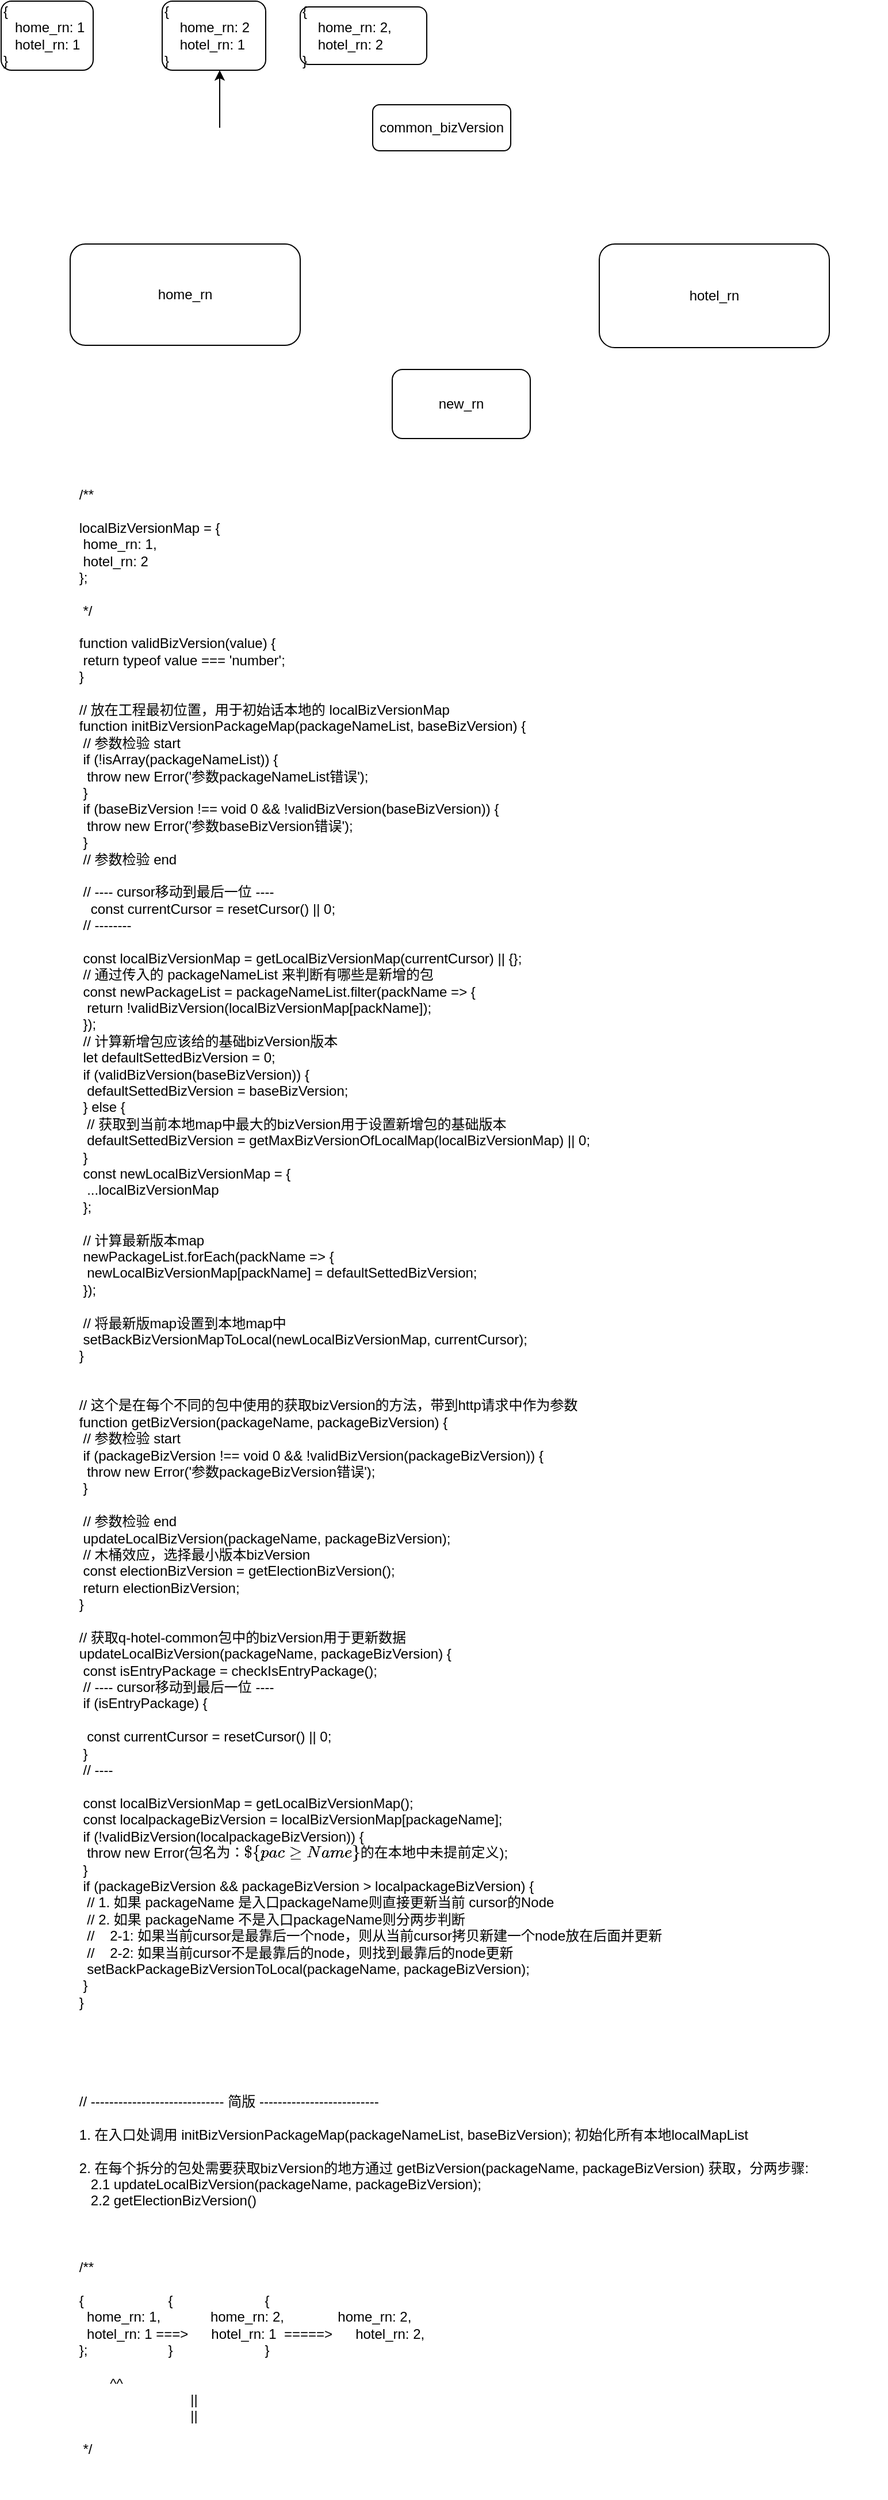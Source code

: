 <mxfile version="12.3.7" type="github" pages="1">
  <diagram id="MsyOhonskGWFi_sxvJIa" name="Page-1">
    <mxGraphModel dx="926" dy="561" grid="1" gridSize="10" guides="1" tooltips="1" connect="1" arrows="1" fold="1" page="1" pageScale="1" pageWidth="827" pageHeight="1169" math="0" shadow="0">
      <root>
        <mxCell id="0"/>
        <mxCell id="1" parent="0"/>
        <mxCell id="eBJHunfSjEwtxHHmSKfD-1" value="hotel_rn" style="rounded=1;whiteSpace=wrap;html=1;" vertex="1" parent="1">
          <mxGeometry x="550" y="241" width="200" height="90" as="geometry"/>
        </mxCell>
        <mxCell id="eBJHunfSjEwtxHHmSKfD-2" value="home_rn" style="rounded=1;whiteSpace=wrap;html=1;" vertex="1" parent="1">
          <mxGeometry x="90" y="241" width="200" height="88" as="geometry"/>
        </mxCell>
        <mxCell id="eBJHunfSjEwtxHHmSKfD-3" value="new_rn" style="rounded=1;whiteSpace=wrap;html=1;" vertex="1" parent="1">
          <mxGeometry x="370" y="350" width="120" height="60" as="geometry"/>
        </mxCell>
        <mxCell id="eBJHunfSjEwtxHHmSKfD-4" value="common_bizVersion" style="rounded=1;whiteSpace=wrap;html=1;" vertex="1" parent="1">
          <mxGeometry x="353" y="120" width="120" height="40" as="geometry"/>
        </mxCell>
        <mxCell id="eBJHunfSjEwtxHHmSKfD-6" value="{&lt;br&gt;&amp;nbsp; &amp;nbsp;home_rn: 1&lt;br&gt;&amp;nbsp; &amp;nbsp;hotel_rn: 1&lt;br&gt;}" style="rounded=1;whiteSpace=wrap;html=1;align=left;" vertex="1" parent="1">
          <mxGeometry x="30" y="30" width="80" height="60" as="geometry"/>
        </mxCell>
        <mxCell id="eBJHunfSjEwtxHHmSKfD-7" value="{&lt;br&gt;&amp;nbsp; &amp;nbsp; home_rn: 2&lt;br&gt;&amp;nbsp; &amp;nbsp; hotel_rn: 1&lt;br&gt;}" style="rounded=1;whiteSpace=wrap;html=1;align=left;" vertex="1" parent="1">
          <mxGeometry x="170" y="30" width="90" height="60" as="geometry"/>
        </mxCell>
        <mxCell id="eBJHunfSjEwtxHHmSKfD-10" value="" style="endArrow=classic;html=1;" edge="1" parent="1">
          <mxGeometry width="50" height="50" relative="1" as="geometry">
            <mxPoint x="220" y="140" as="sourcePoint"/>
            <mxPoint x="220" y="90" as="targetPoint"/>
          </mxGeometry>
        </mxCell>
        <mxCell id="eBJHunfSjEwtxHHmSKfD-11" value="{&lt;br&gt;&amp;nbsp; &amp;nbsp; home_rn: 2,&lt;br&gt;&amp;nbsp; &amp;nbsp; hotel_rn: 2&lt;br&gt;}" style="rounded=1;whiteSpace=wrap;html=1;align=left;" vertex="1" parent="1">
          <mxGeometry x="290" y="35" width="110" height="50" as="geometry"/>
        </mxCell>
        <mxCell id="eBJHunfSjEwtxHHmSKfD-14" value="&lt;div&gt;&lt;br&gt;&lt;/div&gt;&lt;div style=&quot;text-align: left&quot;&gt;/**&lt;/div&gt;&lt;div style=&quot;text-align: left&quot;&gt;&lt;br&gt;&lt;/div&gt;&lt;div style=&quot;text-align: left&quot;&gt;localBizVersionMap = {&lt;/div&gt;&lt;div style=&quot;text-align: left&quot;&gt;&lt;span style=&quot;white-space: pre&quot;&gt;	&lt;/span&gt;home_rn: 1,&lt;/div&gt;&lt;div style=&quot;text-align: left&quot;&gt;&lt;span style=&quot;white-space: pre&quot;&gt;	&lt;/span&gt;hotel_rn: 2&lt;span style=&quot;white-space: pre&quot;&gt;	&lt;/span&gt;&lt;/div&gt;&lt;div style=&quot;text-align: left&quot;&gt;};&lt;/div&gt;&lt;div style=&quot;text-align: left&quot;&gt;&lt;br&gt;&lt;/div&gt;&lt;div style=&quot;text-align: left&quot;&gt;&amp;nbsp;*/&lt;/div&gt;&lt;div style=&quot;text-align: left&quot;&gt;&lt;br&gt;&lt;/div&gt;&lt;div style=&quot;text-align: left&quot;&gt;function validBizVersion(value) {&lt;/div&gt;&lt;div style=&quot;text-align: left&quot;&gt;&lt;span style=&quot;white-space: pre&quot;&gt;	&lt;/span&gt;return typeof value === &#39;number&#39;;&lt;/div&gt;&lt;div style=&quot;text-align: left&quot;&gt;}&lt;/div&gt;&lt;div style=&quot;text-align: left&quot;&gt;&lt;br&gt;&lt;/div&gt;&lt;div style=&quot;text-align: left&quot;&gt;// 放在工程最初位置，用于初始话本地的 localBizVersionMap&lt;/div&gt;&lt;div style=&quot;text-align: left&quot;&gt;function initBizVersionPackageMap(packageNameList, baseBizVersion) {&lt;/div&gt;&lt;div style=&quot;text-align: left&quot;&gt;&lt;span style=&quot;white-space: pre&quot;&gt;	&lt;/span&gt;// 参数检验 start&lt;/div&gt;&lt;div style=&quot;text-align: left&quot;&gt;&lt;span style=&quot;white-space: pre&quot;&gt;	&lt;/span&gt;if (!isArray(packageNameList)) {&lt;/div&gt;&lt;div style=&quot;text-align: left&quot;&gt;&lt;span style=&quot;white-space: pre&quot;&gt;		&lt;/span&gt;throw new Error(&#39;参数packageNameList错误&#39;);&lt;/div&gt;&lt;div style=&quot;text-align: left&quot;&gt;&lt;span style=&quot;white-space: pre&quot;&gt;	&lt;/span&gt;}&lt;/div&gt;&lt;div style=&quot;text-align: left&quot;&gt;&lt;span style=&quot;white-space: pre&quot;&gt;	&lt;/span&gt;if (baseBizVersion !== void 0 &amp;amp;&amp;amp; !validBizVersion(baseBizVersion)) {&lt;/div&gt;&lt;div style=&quot;text-align: left&quot;&gt;&lt;span style=&quot;white-space: pre&quot;&gt;		&lt;/span&gt;throw new Error(&#39;参数baseBizVersion错误&#39;);&lt;/div&gt;&lt;div style=&quot;text-align: left&quot;&gt;&lt;span style=&quot;white-space: pre&quot;&gt;	&lt;/span&gt;}&lt;/div&gt;&lt;div style=&quot;text-align: left&quot;&gt;&lt;span style=&quot;white-space: pre&quot;&gt;	&lt;/span&gt;// 参数检验 end&lt;/div&gt;&lt;div style=&quot;text-align: left&quot;&gt;&lt;br&gt;&lt;/div&gt;&lt;div style=&quot;text-align: left&quot;&gt;&lt;span style=&quot;white-space: pre&quot;&gt;	&lt;/span&gt;// ---- cursor移动到最后一位 ----&lt;/div&gt;&lt;div style=&quot;text-align: left&quot;&gt;&lt;span style=&quot;white-space: pre&quot;&gt;	&lt;/span&gt;&amp;nbsp; const currentCursor = resetCursor() || 0;&lt;/div&gt;&lt;div style=&quot;text-align: left&quot;&gt;&lt;span style=&quot;white-space: pre&quot;&gt;	&lt;/span&gt;// --------&lt;/div&gt;&lt;div style=&quot;text-align: left&quot;&gt;&lt;br&gt;&lt;/div&gt;&lt;div style=&quot;text-align: left&quot;&gt;&lt;span style=&quot;white-space: pre&quot;&gt;	&lt;/span&gt;const localBizVersionMap = getLocalBizVersionMap(currentCursor) || {};&lt;/div&gt;&lt;div style=&quot;text-align: left&quot;&gt;&lt;span style=&quot;white-space: pre&quot;&gt;	&lt;/span&gt;// 通过传入的 packageNameList 来判断有哪些是新增的包&lt;/div&gt;&lt;div style=&quot;text-align: left&quot;&gt;&lt;span style=&quot;white-space: pre&quot;&gt;	&lt;/span&gt;const newPackageList = packageNameList.filter(packName =&amp;gt; {&lt;/div&gt;&lt;div style=&quot;text-align: left&quot;&gt;&lt;span style=&quot;white-space: pre&quot;&gt;		&lt;/span&gt;return !validBizVersion(localBizVersionMap[packName]);&lt;/div&gt;&lt;div style=&quot;text-align: left&quot;&gt;&lt;span style=&quot;white-space: pre&quot;&gt;	&lt;/span&gt;});&lt;/div&gt;&lt;div style=&quot;text-align: left&quot;&gt;&lt;span style=&quot;white-space: pre&quot;&gt;	&lt;/span&gt;// 计算新增包应该给的基础bizVersion版本&lt;/div&gt;&lt;div style=&quot;text-align: left&quot;&gt;&lt;span style=&quot;white-space: pre&quot;&gt;	&lt;/span&gt;let defaultSettedBizVersion = 0;&lt;/div&gt;&lt;div style=&quot;text-align: left&quot;&gt;&lt;span style=&quot;white-space: pre&quot;&gt;	&lt;/span&gt;if (validBizVersion(baseBizVersion)) {&lt;/div&gt;&lt;div style=&quot;text-align: left&quot;&gt;&lt;span style=&quot;white-space: pre&quot;&gt;		&lt;/span&gt;defaultSettedBizVersion = baseBizVersion;&lt;/div&gt;&lt;div style=&quot;text-align: left&quot;&gt;&lt;span style=&quot;white-space: pre&quot;&gt;	&lt;/span&gt;} else {&lt;/div&gt;&lt;div style=&quot;text-align: left&quot;&gt;&lt;span style=&quot;white-space: pre&quot;&gt;		&lt;/span&gt;// 获取到当前本地map中最大的bizVersion用于设置新增包的基础版本&lt;/div&gt;&lt;div style=&quot;text-align: left&quot;&gt;&lt;span style=&quot;white-space: pre&quot;&gt;		&lt;/span&gt;defaultSettedBizVersion = getMaxBizVersionOfLocalMap(localBizVersionMap) || 0;&lt;/div&gt;&lt;div style=&quot;text-align: left&quot;&gt;&lt;span style=&quot;white-space: pre&quot;&gt;	&lt;/span&gt;}&lt;/div&gt;&lt;div style=&quot;text-align: left&quot;&gt;&lt;span style=&quot;white-space: pre&quot;&gt;	&lt;/span&gt;const newLocalBizVersionMap = {&lt;/div&gt;&lt;div style=&quot;text-align: left&quot;&gt;&lt;span style=&quot;white-space: pre&quot;&gt;		&lt;/span&gt;...localBizVersionMap&lt;/div&gt;&lt;div style=&quot;text-align: left&quot;&gt;&lt;span style=&quot;white-space: pre&quot;&gt;	&lt;/span&gt;};&lt;/div&gt;&lt;div style=&quot;text-align: left&quot;&gt;&lt;br&gt;&lt;/div&gt;&lt;div style=&quot;text-align: left&quot;&gt;&lt;span style=&quot;white-space: pre&quot;&gt;	&lt;/span&gt;// 计算最新版本map&lt;/div&gt;&lt;div style=&quot;text-align: left&quot;&gt;&lt;span style=&quot;white-space: pre&quot;&gt;	&lt;/span&gt;newPackageList.forEach(packName =&amp;gt; {&lt;/div&gt;&lt;div style=&quot;text-align: left&quot;&gt;&lt;span style=&quot;white-space: pre&quot;&gt;		&lt;/span&gt;newLocalBizVersionMap[packName] = defaultSettedBizVersion;&lt;/div&gt;&lt;div style=&quot;text-align: left&quot;&gt;&lt;span style=&quot;white-space: pre&quot;&gt;	&lt;/span&gt;});&lt;/div&gt;&lt;div style=&quot;text-align: left&quot;&gt;&lt;br&gt;&lt;/div&gt;&lt;div style=&quot;text-align: left&quot;&gt;&lt;span style=&quot;white-space: pre&quot;&gt;	&lt;/span&gt;// 将最新版map设置到本地map中&lt;/div&gt;&lt;div style=&quot;text-align: left&quot;&gt;&lt;span style=&quot;white-space: pre&quot;&gt;	&lt;/span&gt;setBackBizVersionMapToLocal(newLocalBizVersionMap, currentCursor);&lt;/div&gt;&lt;div style=&quot;text-align: left&quot;&gt;}&lt;/div&gt;&lt;div style=&quot;text-align: left&quot;&gt;&lt;br&gt;&lt;/div&gt;&lt;div style=&quot;text-align: left&quot;&gt;&lt;br&gt;&lt;/div&gt;&lt;div style=&quot;text-align: left&quot;&gt;// 这个是在每个不同的包中使用的获取bizVersion的方法，带到http请求中作为参数&lt;/div&gt;&lt;div style=&quot;text-align: left&quot;&gt;function getBizVersion(packageName, packageBizVersion) {&lt;/div&gt;&lt;div style=&quot;text-align: left&quot;&gt;&lt;span style=&quot;white-space: pre&quot;&gt;	&lt;/span&gt;// 参数检验 start&lt;/div&gt;&lt;div style=&quot;text-align: left&quot;&gt;&lt;span style=&quot;white-space: pre&quot;&gt;	&lt;/span&gt;if (packageBizVersion !== void 0 &amp;amp;&amp;amp; !validBizVersion(packageBizVersion)) {&lt;/div&gt;&lt;div style=&quot;text-align: left&quot;&gt;&lt;span style=&quot;white-space: pre&quot;&gt;		&lt;/span&gt;throw new Error(&#39;参数packageBizVersion错误&#39;);&lt;/div&gt;&lt;div style=&quot;text-align: left&quot;&gt;&lt;span style=&quot;white-space: pre&quot;&gt;	&lt;/span&gt;}&lt;/div&gt;&lt;div style=&quot;text-align: left&quot;&gt;&lt;br&gt;&lt;/div&gt;&lt;div style=&quot;text-align: left&quot;&gt;&lt;span style=&quot;white-space: pre&quot;&gt;	&lt;/span&gt;// 参数检验 end&lt;/div&gt;&lt;div style=&quot;text-align: left&quot;&gt;&lt;span style=&quot;white-space: pre&quot;&gt;	&lt;/span&gt;updateLocalBizVersion(packageName, packageBizVersion);&lt;/div&gt;&lt;div style=&quot;text-align: left&quot;&gt;&lt;span style=&quot;white-space: pre&quot;&gt;	&lt;/span&gt;// 木桶效应，选择最小版本bizVersion&lt;/div&gt;&lt;div style=&quot;text-align: left&quot;&gt;&lt;span style=&quot;white-space: pre&quot;&gt;	&lt;/span&gt;const electionBizVersion = getElectionBizVersion();&lt;/div&gt;&lt;div style=&quot;text-align: left&quot;&gt;&lt;span style=&quot;white-space: pre&quot;&gt;	&lt;/span&gt;return electionBizVersion;&lt;/div&gt;&lt;div style=&quot;text-align: left&quot;&gt;}&lt;/div&gt;&lt;div style=&quot;text-align: left&quot;&gt;&lt;br&gt;&lt;/div&gt;&lt;div style=&quot;text-align: left&quot;&gt;// 获取q-hotel-common包中的bizVersion用于更新数据&lt;/div&gt;&lt;div style=&quot;text-align: left&quot;&gt;updateLocalBizVersion(packageName, packageBizVersion) {&lt;/div&gt;&lt;div style=&quot;text-align: left&quot;&gt;&lt;span style=&quot;white-space: pre&quot;&gt;	&lt;/span&gt;const isEntryPackage = checkIsEntryPackage();&lt;/div&gt;&lt;div style=&quot;text-align: left&quot;&gt;&lt;span style=&quot;white-space: pre&quot;&gt;	&lt;/span&gt;// ---- cursor移动到最后一位 ----&lt;/div&gt;&lt;div style=&quot;text-align: left&quot;&gt;&lt;span style=&quot;white-space: pre&quot;&gt;	&lt;/span&gt;if (isEntryPackage) {&lt;/div&gt;&lt;div style=&quot;text-align: left&quot;&gt;&lt;br&gt;&lt;/div&gt;&lt;div style=&quot;text-align: left&quot;&gt;&lt;span style=&quot;white-space: pre&quot;&gt;		&lt;/span&gt;const currentCursor = resetCursor() || 0;&lt;/div&gt;&lt;div style=&quot;text-align: left&quot;&gt;&lt;span style=&quot;white-space: pre&quot;&gt;	&lt;/span&gt;}&lt;/div&gt;&lt;div style=&quot;text-align: left&quot;&gt;&lt;span style=&quot;white-space: pre&quot;&gt;	&lt;/span&gt;// ----&lt;/div&gt;&lt;div style=&quot;text-align: left&quot;&gt;&lt;br&gt;&lt;/div&gt;&lt;div style=&quot;text-align: left&quot;&gt;&lt;span style=&quot;white-space: pre&quot;&gt;	&lt;/span&gt;const localBizVersionMap = getLocalBizVersionMap();&lt;/div&gt;&lt;div style=&quot;text-align: left&quot;&gt;&lt;span style=&quot;white-space: pre&quot;&gt;	&lt;/span&gt;const localpackageBizVersion = localBizVersionMap[packageName];&lt;/div&gt;&lt;div style=&quot;text-align: left&quot;&gt;&lt;span style=&quot;white-space: pre&quot;&gt;	&lt;/span&gt;if (!validBizVersion(localpackageBizVersion)) {&lt;/div&gt;&lt;div style=&quot;text-align: left&quot;&gt;&lt;span style=&quot;white-space: pre&quot;&gt;		&lt;/span&gt;throw new Error(`包名为：${pacgeName}的在本地中未提前定义`);&lt;/div&gt;&lt;div style=&quot;text-align: left&quot;&gt;&lt;span style=&quot;white-space: pre&quot;&gt;	&lt;/span&gt;}&lt;/div&gt;&lt;div style=&quot;text-align: left&quot;&gt;&lt;span style=&quot;white-space: pre&quot;&gt;	&lt;/span&gt;if (packageBizVersion &amp;amp;&amp;amp; packageBizVersion &amp;gt; localpackageBizVersion) {&lt;/div&gt;&lt;div style=&quot;text-align: left&quot;&gt;&lt;span style=&quot;white-space: pre&quot;&gt;		&lt;/span&gt;// 1. 如果 packageName 是入口packageName则直接更新当前 cursor的Node&lt;/div&gt;&lt;div style=&quot;text-align: left&quot;&gt;&lt;span style=&quot;white-space: pre&quot;&gt;		&lt;/span&gt;// 2. 如果 packageName 不是入口packageName则分两步判断&lt;/div&gt;&lt;div style=&quot;text-align: left&quot;&gt;&lt;span style=&quot;white-space: pre&quot;&gt;		&lt;/span&gt;//&amp;nbsp; &amp;nbsp; 2-1: 如果当前cursor是最靠后一个node，则从当前cursor拷贝新建一个node放在后面并更新&lt;/div&gt;&lt;div style=&quot;text-align: left&quot;&gt;&lt;span style=&quot;white-space: pre&quot;&gt;		&lt;/span&gt;//&amp;nbsp; &amp;nbsp; 2-2: 如果当前cursor不是最靠后的node，则找到最靠后的node更新&lt;/div&gt;&lt;div style=&quot;text-align: left&quot;&gt;&lt;span style=&quot;white-space: pre&quot;&gt;		&lt;/span&gt;setBackPackageBizVersionToLocal(packageName, packageBizVersion);&lt;/div&gt;&lt;div style=&quot;text-align: left&quot;&gt;&lt;span style=&quot;white-space: pre&quot;&gt;	&lt;/span&gt;}&lt;/div&gt;&lt;div style=&quot;text-align: left&quot;&gt;}&lt;/div&gt;&lt;div style=&quot;text-align: left&quot;&gt;&lt;br&gt;&lt;/div&gt;&lt;div style=&quot;text-align: left&quot;&gt;&lt;br&gt;&lt;/div&gt;&lt;div style=&quot;text-align: left&quot;&gt;&lt;br&gt;&lt;/div&gt;&lt;div style=&quot;text-align: left&quot;&gt;&lt;br&gt;&lt;/div&gt;&lt;div style=&quot;text-align: left&quot;&gt;&lt;br&gt;&lt;/div&gt;&lt;div style=&quot;text-align: left&quot;&gt;// ----------------------------- 简版 --------------------------&lt;/div&gt;&lt;div style=&quot;text-align: left&quot;&gt;&lt;br&gt;&lt;/div&gt;&lt;div style=&quot;text-align: left&quot;&gt;1. 在入口处调用 initBizVersionPackageMap(packageNameList, baseBizVersion); 初始化所有本地localMapList&lt;/div&gt;&lt;div style=&quot;text-align: left&quot;&gt;&lt;br&gt;&lt;/div&gt;&lt;div style=&quot;text-align: left&quot;&gt;2. 在每个拆分的包处需要获取bizVersion的地方通过 getBizVersion(packageName, packageBizVersion) 获取，分两步骤:&lt;/div&gt;&lt;div style=&quot;text-align: left&quot;&gt;&amp;nbsp; &amp;nbsp;2.1 updateLocalBizVersion(packageName, packageBizVersion);&lt;/div&gt;&lt;div style=&quot;text-align: left&quot;&gt;&amp;nbsp; &amp;nbsp;2.2 getElectionBizVersion()&lt;/div&gt;&lt;div style=&quot;text-align: left&quot;&gt;&lt;br&gt;&lt;/div&gt;&lt;div style=&quot;text-align: left&quot;&gt;&lt;br&gt;&lt;/div&gt;&lt;div style=&quot;text-align: left&quot;&gt;&lt;br&gt;&lt;/div&gt;&lt;div style=&quot;text-align: left&quot;&gt;/**&lt;/div&gt;&lt;div style=&quot;text-align: left&quot;&gt;&lt;br&gt;&lt;/div&gt;&lt;div style=&quot;text-align: left&quot;&gt;{&amp;nbsp; &amp;nbsp; &amp;nbsp; &amp;nbsp; &amp;nbsp; &amp;nbsp; &amp;nbsp; &amp;nbsp; &amp;nbsp; &amp;nbsp; &amp;nbsp; {&amp;nbsp; &amp;nbsp; &amp;nbsp; &amp;nbsp; &amp;nbsp; &amp;nbsp; &amp;nbsp; &amp;nbsp; &amp;nbsp; &amp;nbsp; &amp;nbsp; &amp;nbsp; {&amp;nbsp; &amp;nbsp;&lt;/div&gt;&lt;div style=&quot;text-align: left&quot;&gt;&amp;nbsp; home_rn: 1,&amp;nbsp; &amp;nbsp; &amp;nbsp; &amp;nbsp; &amp;nbsp; &amp;nbsp; &amp;nbsp;home_rn: 2,&amp;nbsp; &amp;nbsp; &amp;nbsp; &amp;nbsp; &amp;nbsp; &amp;nbsp; &amp;nbsp; home_rn: 2,&lt;/div&gt;&lt;div style=&quot;text-align: left&quot;&gt;&amp;nbsp; hotel_rn: 1&lt;span style=&quot;white-space: pre&quot;&gt;	&lt;/span&gt;===&amp;gt;&amp;nbsp; &amp;nbsp; &amp;nbsp; hotel_rn: 1&amp;nbsp; =====&amp;gt;&amp;nbsp; &amp;nbsp; &amp;nbsp; hotel_rn: 2,&lt;/div&gt;&lt;div style=&quot;text-align: left&quot;&gt;};&amp;nbsp; &amp;nbsp; &amp;nbsp; &amp;nbsp; &amp;nbsp; &amp;nbsp; &amp;nbsp; &amp;nbsp; &amp;nbsp; &amp;nbsp; &amp;nbsp;}&amp;nbsp; &amp;nbsp; &amp;nbsp; &amp;nbsp; &amp;nbsp; &amp;nbsp; &amp;nbsp; &amp;nbsp; &amp;nbsp; &amp;nbsp; &amp;nbsp; &amp;nbsp; }&lt;/div&gt;&lt;div style=&quot;text-align: left&quot;&gt;&lt;br&gt;&lt;/div&gt;&lt;div style=&quot;text-align: left&quot;&gt;&lt;span style=&quot;white-space: pre&quot;&gt;							&lt;/span&gt; ^^&lt;/div&gt;&lt;div style=&quot;text-align: left&quot;&gt;&amp;nbsp; &amp;nbsp; &amp;nbsp; &amp;nbsp; &amp;nbsp; &amp;nbsp; &amp;nbsp; &amp;nbsp; &amp;nbsp; &amp;nbsp; &amp;nbsp; &amp;nbsp; &amp;nbsp; &amp;nbsp; &amp;nbsp;||&lt;/div&gt;&lt;div style=&quot;text-align: left&quot;&gt;&amp;nbsp; &amp;nbsp; &amp;nbsp; &amp;nbsp; &amp;nbsp; &amp;nbsp; &amp;nbsp; &amp;nbsp; &amp;nbsp; &amp;nbsp; &amp;nbsp; &amp;nbsp; &amp;nbsp; &amp;nbsp; &amp;nbsp;||&lt;/div&gt;&lt;div style=&quot;text-align: left&quot;&gt;&lt;br&gt;&lt;/div&gt;&lt;div style=&quot;text-align: left&quot;&gt;&amp;nbsp;*/&lt;/div&gt;&lt;div style=&quot;text-align: left&quot;&gt;&lt;br&gt;&lt;/div&gt;&lt;div style=&quot;text-align: left&quot;&gt;&lt;br&gt;&lt;/div&gt;" style="text;html=1;strokeColor=none;fillColor=none;align=center;verticalAlign=middle;whiteSpace=wrap;rounded=0;" vertex="1" parent="1">
          <mxGeometry x="30" y="430" width="770" height="1770" as="geometry"/>
        </mxCell>
      </root>
    </mxGraphModel>
  </diagram>
</mxfile>
